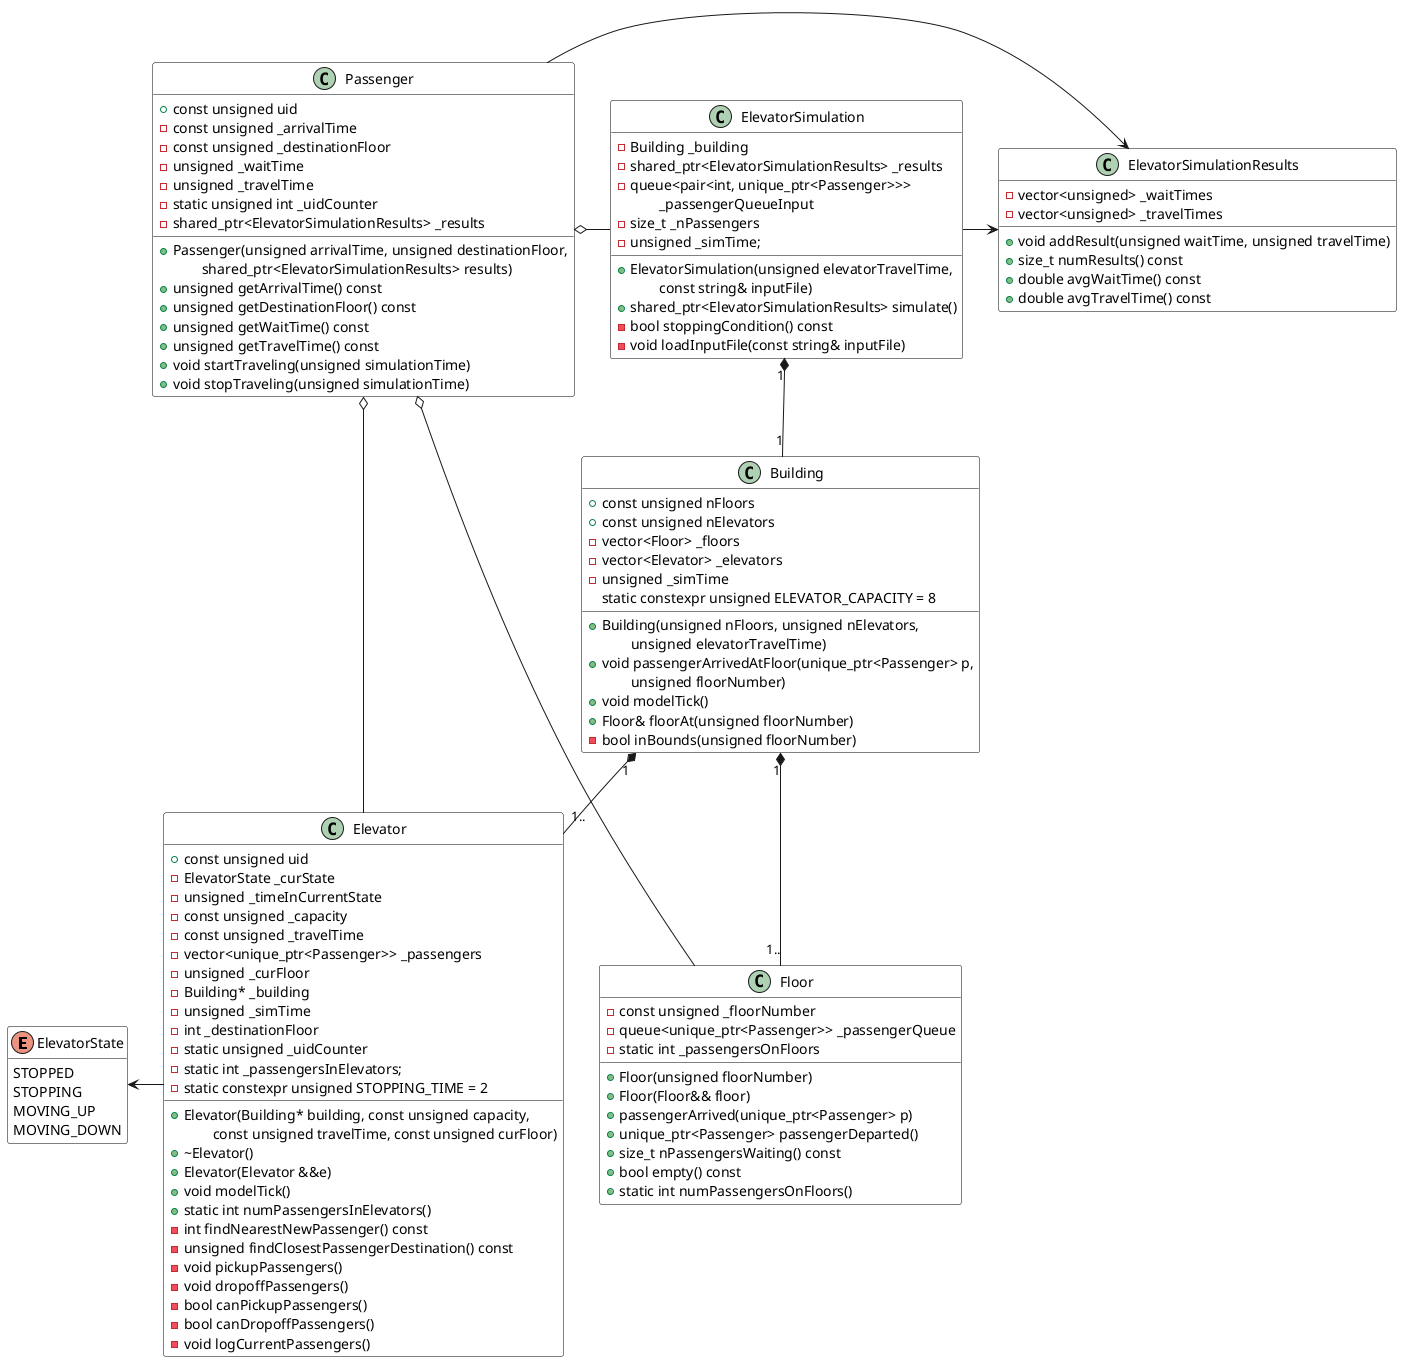 @startuml

skinparam ClassBorderColor black
skinparam ClassBackgroundColor white

enum ElevatorState {
    STOPPED
    STOPPING
    MOVING_UP
    MOVING_DOWN
}
hide ElevatorState methods

class Building {
    +const unsigned nFloors
    +const unsigned nElevators
    -vector<Floor> _floors
    -vector<Elevator> _elevators
    -unsigned _simTime
    static constexpr unsigned ELEVATOR_CAPACITY = 8
    +Building(unsigned nFloors, unsigned nElevators,
        \tunsigned elevatorTravelTime)
    +void passengerArrivedAtFloor(unique_ptr<Passenger> p,
        \tunsigned floorNumber)
    +void modelTick()
    +Floor& floorAt(unsigned floorNumber)
    -bool inBounds(unsigned floorNumber)
}

class Elevator {
    +const unsigned uid
    -ElevatorState _curState
    -unsigned _timeInCurrentState
    -const unsigned _capacity
    -const unsigned _travelTime
    -vector<unique_ptr<Passenger>> _passengers
    -unsigned _curFloor
    -Building* _building
    -unsigned _simTime
    -int _destinationFloor
    -static unsigned _uidCounter
    -static int _passengersInElevators;
    -static constexpr unsigned STOPPING_TIME = 2
    +Elevator(Building* building, const unsigned capacity,
        \tconst unsigned travelTime, const unsigned curFloor)
    +~Elevator()
    +Elevator(Elevator &&e)
    +void modelTick()
    +static int numPassengersInElevators()
    -int findNearestNewPassenger() const
    -unsigned findClosestPassengerDestination() const
    -void pickupPassengers()
    -void dropoffPassengers()
    -bool canPickupPassengers()
    -bool canDropoffPassengers()
    -void logCurrentPassengers()
}

class Passenger {
    +const unsigned uid
    -const unsigned _arrivalTime
    -const unsigned _destinationFloor
    -unsigned _waitTime
    -unsigned _travelTime
    -static unsigned int _uidCounter
    -shared_ptr<ElevatorSimulationResults> _results
    +Passenger(unsigned arrivalTime, unsigned destinationFloor,
        \tshared_ptr<ElevatorSimulationResults> results)
    +unsigned getArrivalTime() const
    +unsigned getDestinationFloor() const
    +unsigned getWaitTime() const
    +unsigned getTravelTime() const
    +void startTraveling(unsigned simulationTime)
    +void stopTraveling(unsigned simulationTime)
}

class Floor {
    -const unsigned _floorNumber
    -queue<unique_ptr<Passenger>> _passengerQueue
    -static int _passengersOnFloors
    +Floor(unsigned floorNumber)
    +Floor(Floor&& floor)
    +passengerArrived(unique_ptr<Passenger> p)
    +unique_ptr<Passenger> passengerDeparted()
    +size_t nPassengersWaiting() const
    +bool empty() const
    +static int numPassengersOnFloors()
}

class ElevatorSimulation {
    -Building _building
    -shared_ptr<ElevatorSimulationResults> _results
    -queue<pair<int, unique_ptr<Passenger>>>
        \t_passengerQueueInput
    -size_t _nPassengers
    -unsigned _simTime;
    +ElevatorSimulation(unsigned elevatorTravelTime,
        \tconst string& inputFile)
    +shared_ptr<ElevatorSimulationResults> simulate()
    -bool stoppingCondition() const
    -void loadInputFile(const string& inputFile)
}

class ElevatorSimulationResults {
    -vector<unsigned> _waitTimes
    -vector<unsigned> _travelTimes
    +void addResult(unsigned waitTime, unsigned travelTime)
    +size_t numResults() const
    +double avgWaitTime() const
    +double avgTravelTime() const
}

ElevatorSimulation "1" *-- "1" Building
Building "1" *-- "1.." Elevator
Building "1" *-- "1.." Floor
Passenger o- Elevator
Passenger o- Floor
Passenger o- ElevatorSimulation
ElevatorState <- Elevator
ElevatorSimulation -> ElevatorSimulationResults
Passenger -> ElevatorSimulationResults

@enduml